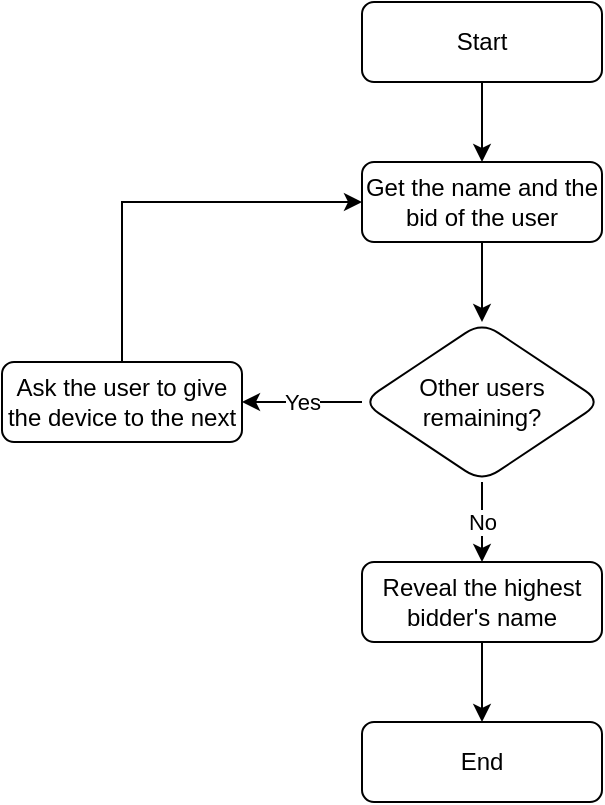 <mxfile version="22.1.3" type="device">
  <diagram name="Page-1" id="3jbg6xsrzYOv4KesXqWa">
    <mxGraphModel dx="1050" dy="542" grid="1" gridSize="10" guides="1" tooltips="1" connect="1" arrows="1" fold="1" page="1" pageScale="1" pageWidth="827" pageHeight="1169" math="0" shadow="0">
      <root>
        <mxCell id="0" />
        <mxCell id="1" parent="0" />
        <mxCell id="mYg_-n5O7ue079QF9Ja9-3" value="" style="edgeStyle=orthogonalEdgeStyle;rounded=0;orthogonalLoop=1;jettySize=auto;html=1;" edge="1" parent="1" source="mYg_-n5O7ue079QF9Ja9-1" target="mYg_-n5O7ue079QF9Ja9-2">
          <mxGeometry relative="1" as="geometry" />
        </mxCell>
        <mxCell id="mYg_-n5O7ue079QF9Ja9-1" value="Start" style="rounded=1;whiteSpace=wrap;html=1;" vertex="1" parent="1">
          <mxGeometry x="400" y="40" width="120" height="40" as="geometry" />
        </mxCell>
        <mxCell id="mYg_-n5O7ue079QF9Ja9-5" value="" style="edgeStyle=orthogonalEdgeStyle;rounded=0;orthogonalLoop=1;jettySize=auto;html=1;" edge="1" parent="1" source="mYg_-n5O7ue079QF9Ja9-2" target="mYg_-n5O7ue079QF9Ja9-4">
          <mxGeometry relative="1" as="geometry" />
        </mxCell>
        <mxCell id="mYg_-n5O7ue079QF9Ja9-2" value="Get the name and the bid of the user" style="rounded=1;whiteSpace=wrap;html=1;" vertex="1" parent="1">
          <mxGeometry x="400" y="120" width="120" height="40" as="geometry" />
        </mxCell>
        <mxCell id="mYg_-n5O7ue079QF9Ja9-8" value="Yes" style="edgeStyle=orthogonalEdgeStyle;rounded=0;orthogonalLoop=1;jettySize=auto;html=1;" edge="1" parent="1" source="mYg_-n5O7ue079QF9Ja9-4" target="mYg_-n5O7ue079QF9Ja9-7">
          <mxGeometry relative="1" as="geometry" />
        </mxCell>
        <mxCell id="mYg_-n5O7ue079QF9Ja9-11" value="No" style="edgeStyle=orthogonalEdgeStyle;rounded=0;orthogonalLoop=1;jettySize=auto;html=1;" edge="1" parent="1" source="mYg_-n5O7ue079QF9Ja9-4" target="mYg_-n5O7ue079QF9Ja9-10">
          <mxGeometry relative="1" as="geometry" />
        </mxCell>
        <mxCell id="mYg_-n5O7ue079QF9Ja9-4" value="Other users remaining?" style="rhombus;whiteSpace=wrap;html=1;rounded=1;" vertex="1" parent="1">
          <mxGeometry x="400" y="200" width="120" height="80" as="geometry" />
        </mxCell>
        <mxCell id="mYg_-n5O7ue079QF9Ja9-9" style="edgeStyle=orthogonalEdgeStyle;rounded=0;orthogonalLoop=1;jettySize=auto;html=1;entryX=0;entryY=0.5;entryDx=0;entryDy=0;" edge="1" parent="1" source="mYg_-n5O7ue079QF9Ja9-7" target="mYg_-n5O7ue079QF9Ja9-2">
          <mxGeometry relative="1" as="geometry">
            <Array as="points">
              <mxPoint x="280" y="140" />
            </Array>
          </mxGeometry>
        </mxCell>
        <mxCell id="mYg_-n5O7ue079QF9Ja9-7" value="Ask the user to give the device to the next" style="whiteSpace=wrap;html=1;rounded=1;" vertex="1" parent="1">
          <mxGeometry x="220" y="220" width="120" height="40" as="geometry" />
        </mxCell>
        <mxCell id="mYg_-n5O7ue079QF9Ja9-13" value="" style="edgeStyle=orthogonalEdgeStyle;rounded=0;orthogonalLoop=1;jettySize=auto;html=1;" edge="1" parent="1" source="mYg_-n5O7ue079QF9Ja9-10" target="mYg_-n5O7ue079QF9Ja9-12">
          <mxGeometry relative="1" as="geometry" />
        </mxCell>
        <mxCell id="mYg_-n5O7ue079QF9Ja9-10" value="Reveal the highest bidder&#39;s name" style="whiteSpace=wrap;html=1;rounded=1;" vertex="1" parent="1">
          <mxGeometry x="400" y="320" width="120" height="40" as="geometry" />
        </mxCell>
        <mxCell id="mYg_-n5O7ue079QF9Ja9-12" value="End" style="whiteSpace=wrap;html=1;rounded=1;" vertex="1" parent="1">
          <mxGeometry x="400" y="400" width="120" height="40" as="geometry" />
        </mxCell>
      </root>
    </mxGraphModel>
  </diagram>
</mxfile>
